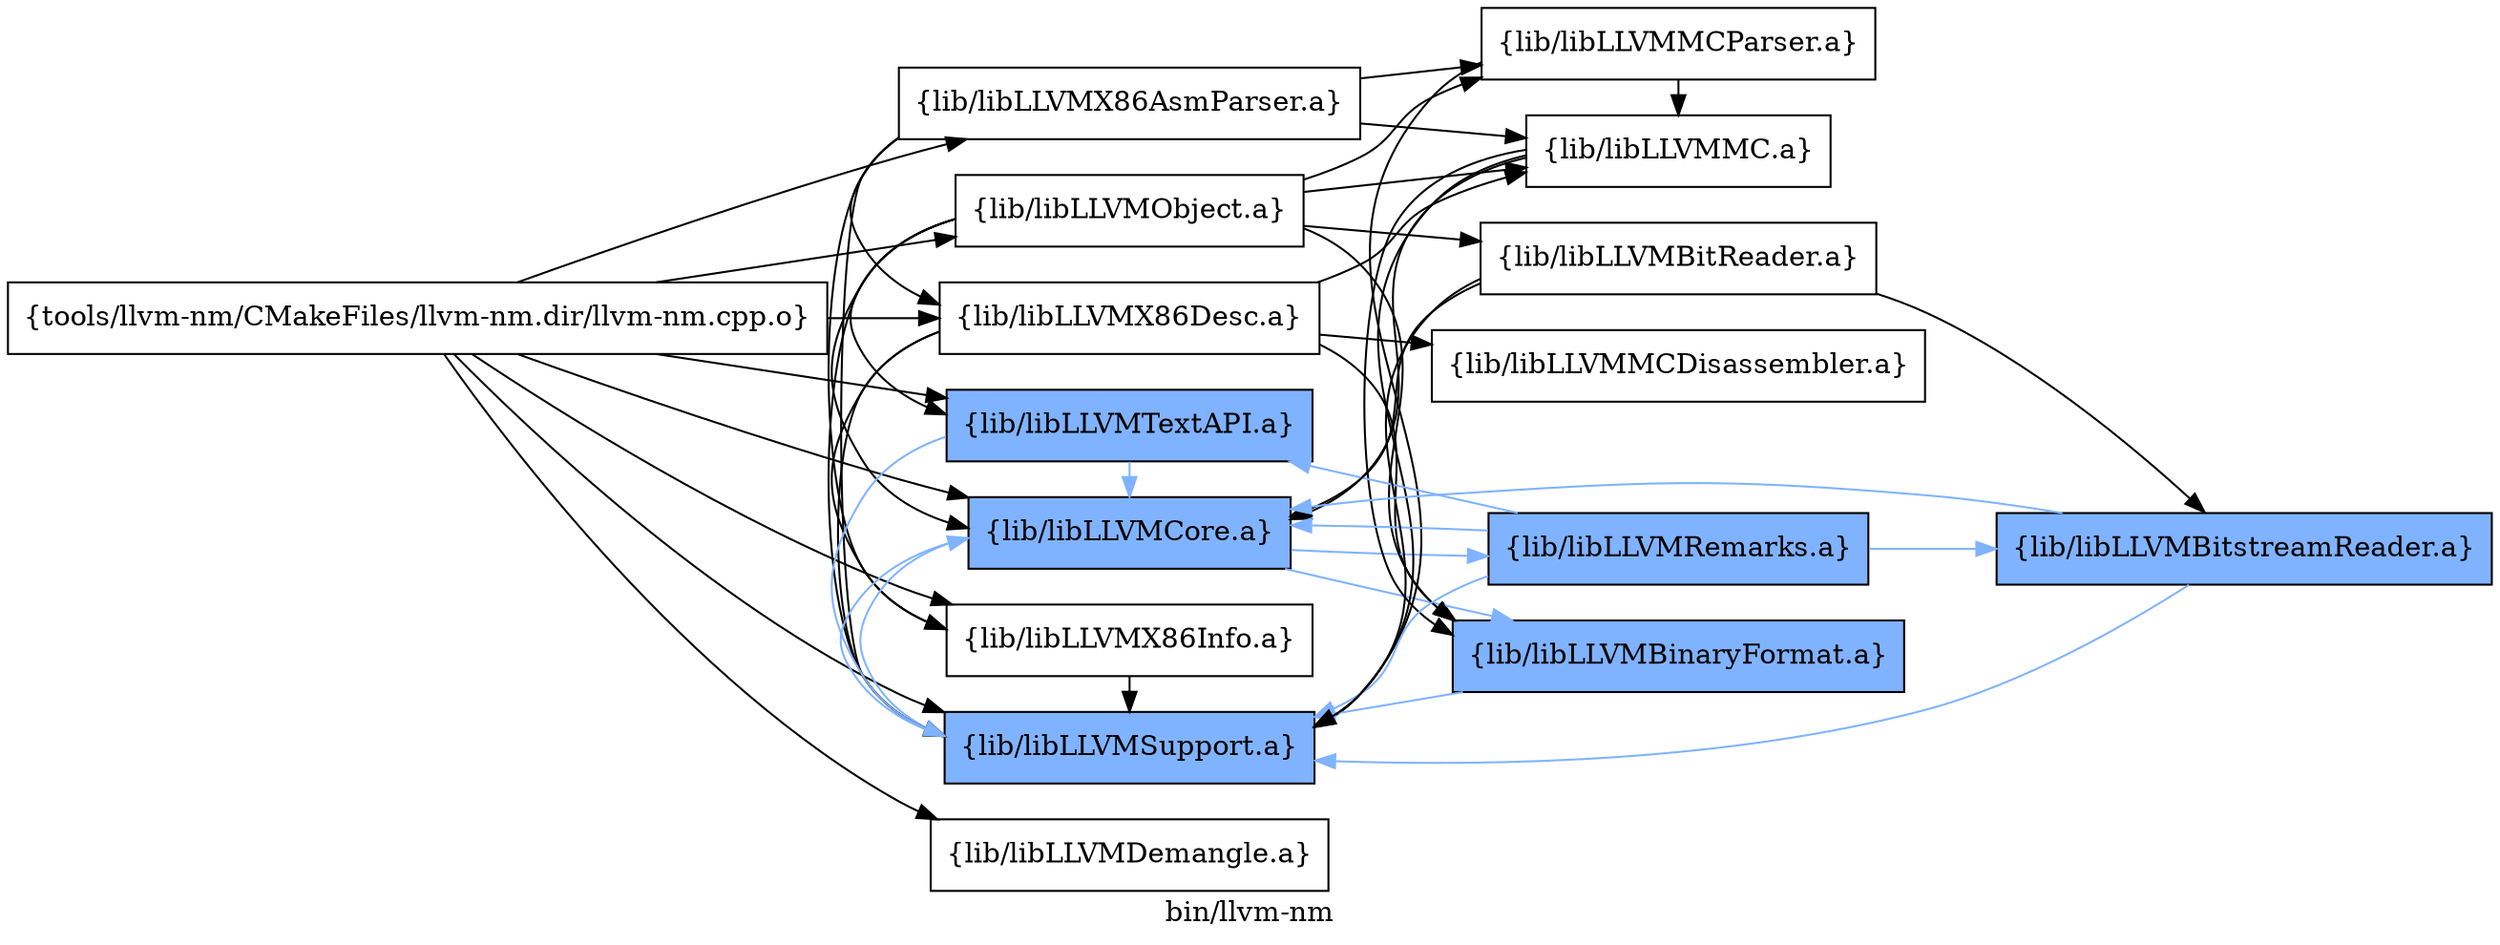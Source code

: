 digraph "bin/llvm-nm" {
	label="bin/llvm-nm";
	rankdir=LR;
	{ rank=same; Node0x55d283d58d78;  }
	{ rank=same; Node0x55d283d57798; Node0x55d283d57c98; Node0x55d283d59598; Node0x55d283d58b98; Node0x55d283d59098; Node0x55d283d5b118; Node0x55d283d5ac18; Node0x55d283d5a718;  }
	{ rank=same; Node0x55d283d5c518; Node0x55d283d5c018; Node0x55d283d5a218; Node0x55d283d59a98; Node0x55d283d5e098; Node0x55d283d5b618;  }

	Node0x55d283d58d78 [shape=record,shape=box,group=0,label="{tools/llvm-nm/CMakeFiles/llvm-nm.dir/llvm-nm.cpp.o}"];
	Node0x55d283d58d78 -> Node0x55d283d57798;
	Node0x55d283d58d78 -> Node0x55d283d57c98;
	Node0x55d283d58d78 -> Node0x55d283d59598;
	Node0x55d283d58d78 -> Node0x55d283d58b98;
	Node0x55d283d58d78 -> Node0x55d283d59098;
	Node0x55d283d58d78 -> Node0x55d283d5b118;
	Node0x55d283d58d78 -> Node0x55d283d5ac18;
	Node0x55d283d58d78 -> Node0x55d283d5a718;
	Node0x55d283d57798 [shape=record,shape=box,group=0,label="{lib/libLLVMX86AsmParser.a}"];
	Node0x55d283d57798 -> Node0x55d283d57c98;
	Node0x55d283d57798 -> Node0x55d283d59598;
	Node0x55d283d57798 -> Node0x55d283d5ac18;
	Node0x55d283d57798 -> Node0x55d283d5c518;
	Node0x55d283d57798 -> Node0x55d283d5c018;
	Node0x55d283d57c98 [shape=record,shape=box,group=0,label="{lib/libLLVMX86Desc.a}"];
	Node0x55d283d57c98 -> Node0x55d283d5ac18;
	Node0x55d283d57c98 -> Node0x55d283d5c018;
	Node0x55d283d57c98 -> Node0x55d283d59598;
	Node0x55d283d57c98 -> Node0x55d283d5a218;
	Node0x55d283d57c98 -> Node0x55d283d59a98;
	Node0x55d283d59598 [shape=record,shape=box,group=0,label="{lib/libLLVMX86Info.a}"];
	Node0x55d283d59598 -> Node0x55d283d5ac18;
	Node0x55d283d58b98 [shape=record,shape=box,group=1,style=filled,fillcolor="0.600000 0.5 1",label="{lib/libLLVMCore.a}"];
	Node0x55d283d58b98 -> Node0x55d283d5ac18[color="0.600000 0.5 1"];
	Node0x55d283d58b98 -> Node0x55d283d59a98[color="0.600000 0.5 1"];
	Node0x55d283d58b98 -> Node0x55d283d5e098[color="0.600000 0.5 1"];
	Node0x55d283d59098 [shape=record,shape=box,group=0,label="{lib/libLLVMDemangle.a}"];
	Node0x55d283d5b118 [shape=record,shape=box,group=0,label="{lib/libLLVMObject.a}"];
	Node0x55d283d5b118 -> Node0x55d283d5ac18;
	Node0x55d283d5b118 -> Node0x55d283d59a98;
	Node0x55d283d5b118 -> Node0x55d283d5c018;
	Node0x55d283d5b118 -> Node0x55d283d58b98;
	Node0x55d283d5b118 -> Node0x55d283d5b618;
	Node0x55d283d5b118 -> Node0x55d283d5c518;
	Node0x55d283d5b118 -> Node0x55d283d5a718;
	Node0x55d283d5ac18 [shape=record,shape=box,group=1,style=filled,fillcolor="0.600000 0.5 1",label="{lib/libLLVMSupport.a}"];
	Node0x55d283d5ac18 -> Node0x55d283d58b98[color="0.600000 0.5 1"];
	Node0x55d283d5a718 [shape=record,shape=box,group=1,style=filled,fillcolor="0.600000 0.5 1",label="{lib/libLLVMTextAPI.a}"];
	Node0x55d283d5a718 -> Node0x55d283d5ac18[color="0.600000 0.5 1"];
	Node0x55d283d5a718 -> Node0x55d283d58b98[color="0.600000 0.5 1"];
	Node0x55d283d5c518 [shape=record,shape=box,group=0,label="{lib/libLLVMMCParser.a}"];
	Node0x55d283d5c518 -> Node0x55d283d5ac18;
	Node0x55d283d5c518 -> Node0x55d283d5c018;
	Node0x55d283d5c018 [shape=record,shape=box,group=0,label="{lib/libLLVMMC.a}"];
	Node0x55d283d5c018 -> Node0x55d283d5ac18;
	Node0x55d283d5c018 -> Node0x55d283d59a98;
	Node0x55d283d5c018 -> Node0x55d283d58b98;
	Node0x55d283d5a218 [shape=record,shape=box,group=0,label="{lib/libLLVMMCDisassembler.a}"];
	Node0x55d283d59a98 [shape=record,shape=box,group=1,style=filled,fillcolor="0.600000 0.5 1",label="{lib/libLLVMBinaryFormat.a}"];
	Node0x55d283d59a98 -> Node0x55d283d5ac18[color="0.600000 0.5 1"];
	Node0x55d283d5e098 [shape=record,shape=box,group=1,style=filled,fillcolor="0.600000 0.5 1",label="{lib/libLLVMRemarks.a}"];
	Node0x55d283d5e098 -> Node0x55d283d5ac18[color="0.600000 0.5 1"];
	Node0x55d283d5e098 -> Node0x55d283d58b98[color="0.600000 0.5 1"];
	Node0x55d283d5e098 -> Node0x55d283d5dc38[color="0.600000 0.5 1"];
	Node0x55d283d5e098 -> Node0x55d283d5a718[color="0.600000 0.5 1"];
	Node0x55d283d5b618 [shape=record,shape=box,group=0,label="{lib/libLLVMBitReader.a}"];
	Node0x55d283d5b618 -> Node0x55d283d58b98;
	Node0x55d283d5b618 -> Node0x55d283d5ac18;
	Node0x55d283d5b618 -> Node0x55d283d5dc38;
	Node0x55d283d5dc38 [shape=record,shape=box,group=1,style=filled,fillcolor="0.600000 0.5 1",label="{lib/libLLVMBitstreamReader.a}"];
	Node0x55d283d5dc38 -> Node0x55d283d58b98[color="0.600000 0.5 1"];
	Node0x55d283d5dc38 -> Node0x55d283d5ac18[color="0.600000 0.5 1"];
}
